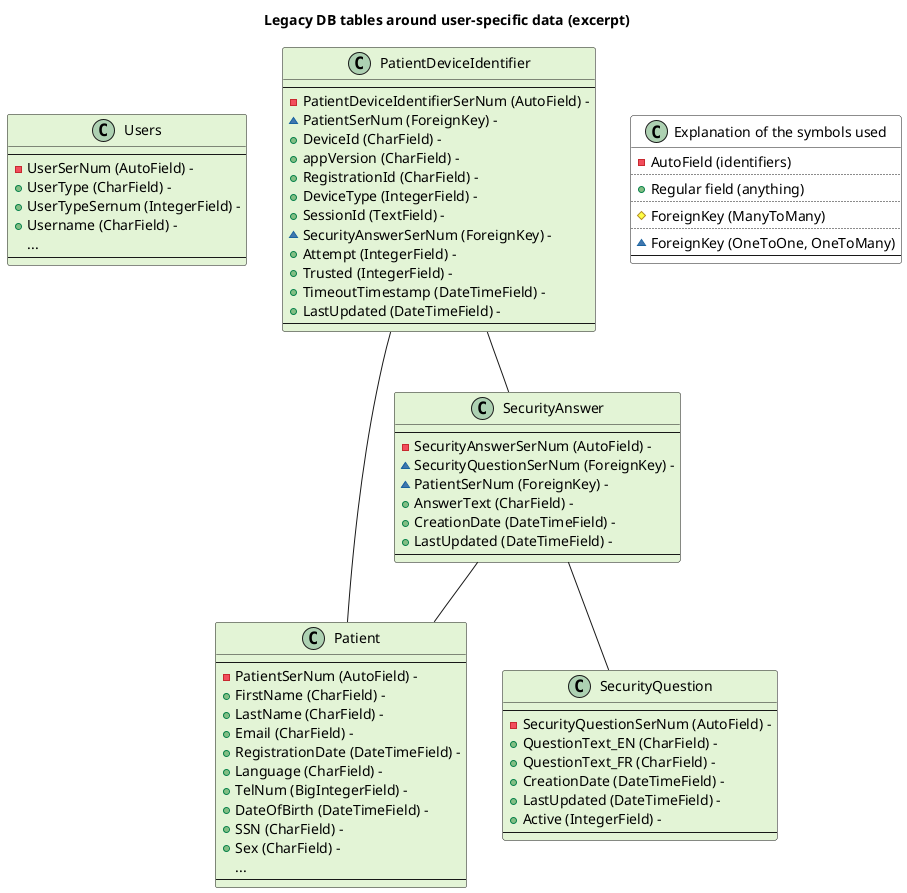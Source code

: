 @startuml legacy user data

title "Legacy DB tables around user-specific data (excerpt)"

class "Users" as Users #e3f4d6 {
    --
    - UserSerNum (AutoField) -
    + UserType (CharField) -
    + UserTypeSernum (IntegerField) -
    + Username (CharField) -
    ...
    --
}


class "Patient" as Patient #e3f4d6 {
    --
    - PatientSerNum (AutoField) -
    + FirstName (CharField) -
    + LastName (CharField) -
    + Email (CharField) -
    + RegistrationDate (DateTimeField) -
    + Language (CharField) -
    + TelNum (BigIntegerField) -
    + DateOfBirth (DateTimeField) -
    + SSN (CharField) -
    + Sex (CharField) -
    ...
    --
}


class "SecurityQuestion" as SecurityQuestion #e3f4d6 {
    --
    - SecurityQuestionSerNum (AutoField) -
    + QuestionText_EN (CharField) -
    + QuestionText_FR (CharField) -
    + CreationDate (DateTimeField) -
    + LastUpdated (DateTimeField) -
    + Active (IntegerField) -
    --
}


class "SecurityAnswer" as SecurityAnswer #e3f4d6 {
    --
    - SecurityAnswerSerNum (AutoField) -
    ~ SecurityQuestionSerNum (ForeignKey) -
    ~ PatientSerNum (ForeignKey) -
    + AnswerText (CharField) -
    + CreationDate (DateTimeField) -
    + LastUpdated (DateTimeField) -
    --
}
SecurityAnswer -- SecurityQuestion
SecurityAnswer -- Patient


class "PatientDeviceIdentifier" as Patientdeviceidentifier #e3f4d6 {
    --
    - PatientDeviceIdentifierSerNum (AutoField) -
    ~ PatientSerNum (ForeignKey) -
    + DeviceId (CharField) -
    + appVersion (CharField) -
    + RegistrationId (CharField) -
    + DeviceType (IntegerField) -
    + SessionId (TextField) -
    ~ SecurityAnswerSerNum (ForeignKey) -
    + Attempt (IntegerField) -
    + Trusted (IntegerField) -
    + TimeoutTimestamp (DateTimeField) -
    + LastUpdated (DateTimeField) -
    --
}
Patientdeviceidentifier -- Patient
Patientdeviceidentifier -- SecurityAnswer

class "Explanation of the symbols used" as DESCRIPTION #FFF {
    - AutoField (identifiers)
    ..
    + Regular field (anything)
    ..
    # ForeignKey (ManyToMany)
    ..
    ~ ForeignKey (OneToOne, OneToMany)
    --
}

@enduml
